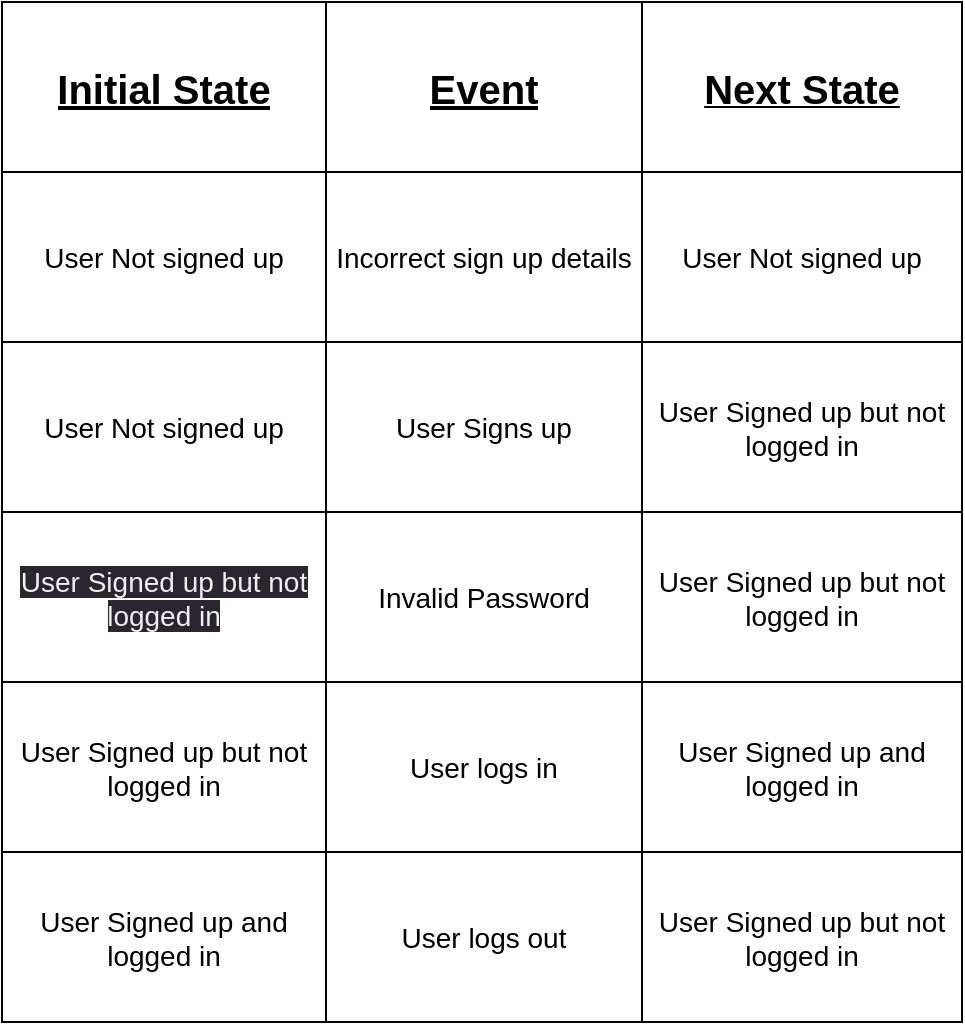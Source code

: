 <mxfile>
    <diagram id="N6SziC8wIZUD2vfsfhXM" name="Page-1">
        <mxGraphModel dx="649" dy="555" grid="1" gridSize="10" guides="1" tooltips="1" connect="1" arrows="1" fold="1" page="1" pageScale="1" pageWidth="827" pageHeight="1169" math="0" shadow="0">
            <root>
                <mxCell id="0"/>
                <mxCell id="1" parent="0"/>
                <mxCell id="36" value="" style="shape=table;startSize=0;container=1;collapsible=0;childLayout=tableLayout;" vertex="1" parent="1">
                    <mxGeometry x="120" y="120" width="480" height="510" as="geometry"/>
                </mxCell>
                <mxCell id="37" value="" style="shape=tableRow;horizontal=0;startSize=0;swimlaneHead=0;swimlaneBody=0;top=0;left=0;bottom=0;right=0;collapsible=0;dropTarget=0;fillColor=none;points=[[0,0.5],[1,0.5]];portConstraint=eastwest;" vertex="1" parent="36">
                    <mxGeometry width="480" height="85" as="geometry"/>
                </mxCell>
                <mxCell id="38" value="&lt;font size=&quot;1&quot;&gt;&lt;b&gt;&lt;u style=&quot;font-size: 20px;&quot;&gt;Initial State&lt;/u&gt;&lt;/b&gt;&lt;/font&gt;" style="shape=partialRectangle;html=1;whiteSpace=wrap;connectable=0;overflow=hidden;fillColor=none;top=0;left=0;bottom=0;right=0;pointerEvents=1;" vertex="1" parent="37">
                    <mxGeometry width="162" height="85" as="geometry">
                        <mxRectangle width="162" height="85" as="alternateBounds"/>
                    </mxGeometry>
                </mxCell>
                <mxCell id="39" value="&lt;font size=&quot;1&quot;&gt;&lt;b&gt;&lt;u style=&quot;font-size: 20px;&quot;&gt;Event&lt;/u&gt;&lt;/b&gt;&lt;/font&gt;" style="shape=partialRectangle;html=1;whiteSpace=wrap;connectable=0;overflow=hidden;fillColor=none;top=0;left=0;bottom=0;right=0;pointerEvents=1;" vertex="1" parent="37">
                    <mxGeometry x="162" width="158" height="85" as="geometry">
                        <mxRectangle width="158" height="85" as="alternateBounds"/>
                    </mxGeometry>
                </mxCell>
                <mxCell id="40" value="&lt;b&gt;&lt;u&gt;&lt;font style=&quot;font-size: 20px;&quot;&gt;Next State&lt;/font&gt;&lt;/u&gt;&lt;/b&gt;" style="shape=partialRectangle;html=1;whiteSpace=wrap;connectable=0;overflow=hidden;fillColor=none;top=0;left=0;bottom=0;right=0;pointerEvents=1;" vertex="1" parent="37">
                    <mxGeometry x="320" width="160" height="85" as="geometry">
                        <mxRectangle width="160" height="85" as="alternateBounds"/>
                    </mxGeometry>
                </mxCell>
                <mxCell id="41" value="" style="shape=tableRow;horizontal=0;startSize=0;swimlaneHead=0;swimlaneBody=0;top=0;left=0;bottom=0;right=0;collapsible=0;dropTarget=0;fillColor=none;points=[[0,0.5],[1,0.5]];portConstraint=eastwest;" vertex="1" parent="36">
                    <mxGeometry y="85" width="480" height="85" as="geometry"/>
                </mxCell>
                <mxCell id="42" value="&lt;font style=&quot;font-size: 14px;&quot;&gt;User Not signed up&lt;/font&gt;" style="shape=partialRectangle;html=1;whiteSpace=wrap;connectable=0;overflow=hidden;fillColor=none;top=0;left=0;bottom=0;right=0;pointerEvents=1;" vertex="1" parent="41">
                    <mxGeometry width="162" height="85" as="geometry">
                        <mxRectangle width="162" height="85" as="alternateBounds"/>
                    </mxGeometry>
                </mxCell>
                <mxCell id="43" value="&lt;font style=&quot;font-size: 14px;&quot;&gt;Incorrect sign up details&lt;/font&gt;" style="shape=partialRectangle;html=1;whiteSpace=wrap;connectable=0;overflow=hidden;fillColor=none;top=0;left=0;bottom=0;right=0;pointerEvents=1;" vertex="1" parent="41">
                    <mxGeometry x="162" width="158" height="85" as="geometry">
                        <mxRectangle width="158" height="85" as="alternateBounds"/>
                    </mxGeometry>
                </mxCell>
                <mxCell id="44" value="&lt;font style=&quot;font-size: 14px;&quot;&gt;User Not signed up&lt;/font&gt;" style="shape=partialRectangle;html=1;whiteSpace=wrap;connectable=0;overflow=hidden;fillColor=none;top=0;left=0;bottom=0;right=0;pointerEvents=1;" vertex="1" parent="41">
                    <mxGeometry x="320" width="160" height="85" as="geometry">
                        <mxRectangle width="160" height="85" as="alternateBounds"/>
                    </mxGeometry>
                </mxCell>
                <mxCell id="45" value="" style="shape=tableRow;horizontal=0;startSize=0;swimlaneHead=0;swimlaneBody=0;top=0;left=0;bottom=0;right=0;collapsible=0;dropTarget=0;fillColor=none;points=[[0,0.5],[1,0.5]];portConstraint=eastwest;" vertex="1" parent="36">
                    <mxGeometry y="170" width="480" height="85" as="geometry"/>
                </mxCell>
                <mxCell id="46" value="&lt;font style=&quot;font-size: 14px;&quot;&gt;User Not signed up&lt;/font&gt;" style="shape=partialRectangle;html=1;whiteSpace=wrap;connectable=0;overflow=hidden;fillColor=none;top=0;left=0;bottom=0;right=0;pointerEvents=1;" vertex="1" parent="45">
                    <mxGeometry width="162" height="85" as="geometry">
                        <mxRectangle width="162" height="85" as="alternateBounds"/>
                    </mxGeometry>
                </mxCell>
                <mxCell id="47" value="&lt;font style=&quot;font-size: 14px;&quot;&gt;User Signs up&lt;/font&gt;" style="shape=partialRectangle;html=1;whiteSpace=wrap;connectable=0;overflow=hidden;fillColor=none;top=0;left=0;bottom=0;right=0;pointerEvents=1;" vertex="1" parent="45">
                    <mxGeometry x="162" width="158" height="85" as="geometry">
                        <mxRectangle width="158" height="85" as="alternateBounds"/>
                    </mxGeometry>
                </mxCell>
                <mxCell id="48" value="&lt;font style=&quot;font-size: 14px;&quot;&gt;User Signed up but not logged in&lt;/font&gt;" style="shape=partialRectangle;html=1;whiteSpace=wrap;connectable=0;overflow=hidden;fillColor=none;top=0;left=0;bottom=0;right=0;pointerEvents=1;" vertex="1" parent="45">
                    <mxGeometry x="320" width="160" height="85" as="geometry">
                        <mxRectangle width="160" height="85" as="alternateBounds"/>
                    </mxGeometry>
                </mxCell>
                <mxCell id="49" value="" style="shape=tableRow;horizontal=0;startSize=0;swimlaneHead=0;swimlaneBody=0;top=0;left=0;bottom=0;right=0;collapsible=0;dropTarget=0;fillColor=none;points=[[0,0.5],[1,0.5]];portConstraint=eastwest;" vertex="1" parent="36">
                    <mxGeometry y="255" width="480" height="85" as="geometry"/>
                </mxCell>
                <mxCell id="50" value="&lt;meta charset=&quot;utf-8&quot;&gt;&lt;span style=&quot;color: rgb(240, 240, 240); font-family: Helvetica; font-size: 14px; font-style: normal; font-variant-ligatures: normal; font-variant-caps: normal; font-weight: 400; letter-spacing: normal; orphans: 2; text-align: center; text-indent: 0px; text-transform: none; widows: 2; word-spacing: 0px; -webkit-text-stroke-width: 0px; background-color: rgb(42, 37, 47); text-decoration-thickness: initial; text-decoration-style: initial; text-decoration-color: initial; float: none; display: inline !important;&quot;&gt;User Signed up but not logged in&lt;/span&gt;" style="shape=partialRectangle;html=1;whiteSpace=wrap;connectable=0;overflow=hidden;fillColor=none;top=0;left=0;bottom=0;right=0;pointerEvents=1;" vertex="1" parent="49">
                    <mxGeometry width="162" height="85" as="geometry">
                        <mxRectangle width="162" height="85" as="alternateBounds"/>
                    </mxGeometry>
                </mxCell>
                <mxCell id="51" value="&lt;font style=&quot;font-size: 14px;&quot;&gt;Invalid Password&lt;/font&gt;" style="shape=partialRectangle;html=1;whiteSpace=wrap;connectable=0;overflow=hidden;fillColor=none;top=0;left=0;bottom=0;right=0;pointerEvents=1;" vertex="1" parent="49">
                    <mxGeometry x="162" width="158" height="85" as="geometry">
                        <mxRectangle width="158" height="85" as="alternateBounds"/>
                    </mxGeometry>
                </mxCell>
                <mxCell id="52" value="&lt;font style=&quot;font-size: 14px;&quot;&gt;User Signed up but not logged in&lt;/font&gt;" style="shape=partialRectangle;html=1;whiteSpace=wrap;connectable=0;overflow=hidden;fillColor=none;top=0;left=0;bottom=0;right=0;pointerEvents=1;" vertex="1" parent="49">
                    <mxGeometry x="320" width="160" height="85" as="geometry">
                        <mxRectangle width="160" height="85" as="alternateBounds"/>
                    </mxGeometry>
                </mxCell>
                <mxCell id="53" value="" style="shape=tableRow;horizontal=0;startSize=0;swimlaneHead=0;swimlaneBody=0;top=0;left=0;bottom=0;right=0;collapsible=0;dropTarget=0;fillColor=none;points=[[0,0.5],[1,0.5]];portConstraint=eastwest;" vertex="1" parent="36">
                    <mxGeometry y="340" width="480" height="85" as="geometry"/>
                </mxCell>
                <mxCell id="54" value="&lt;span style=&quot;font-size: 14px;&quot;&gt;User Signed up but not logged in&lt;/span&gt;" style="shape=partialRectangle;html=1;whiteSpace=wrap;connectable=0;overflow=hidden;fillColor=none;top=0;left=0;bottom=0;right=0;pointerEvents=1;" vertex="1" parent="53">
                    <mxGeometry width="162" height="85" as="geometry">
                        <mxRectangle width="162" height="85" as="alternateBounds"/>
                    </mxGeometry>
                </mxCell>
                <mxCell id="55" value="&lt;font style=&quot;font-size: 14px;&quot;&gt;User logs in&lt;/font&gt;" style="shape=partialRectangle;html=1;whiteSpace=wrap;connectable=0;overflow=hidden;fillColor=none;top=0;left=0;bottom=0;right=0;pointerEvents=1;" vertex="1" parent="53">
                    <mxGeometry x="162" width="158" height="85" as="geometry">
                        <mxRectangle width="158" height="85" as="alternateBounds"/>
                    </mxGeometry>
                </mxCell>
                <mxCell id="56" value="&lt;span style=&quot;font-size: 14px;&quot;&gt;User Signed up and logged in&lt;/span&gt;" style="shape=partialRectangle;html=1;whiteSpace=wrap;connectable=0;overflow=hidden;fillColor=none;top=0;left=0;bottom=0;right=0;pointerEvents=1;" vertex="1" parent="53">
                    <mxGeometry x="320" width="160" height="85" as="geometry">
                        <mxRectangle width="160" height="85" as="alternateBounds"/>
                    </mxGeometry>
                </mxCell>
                <mxCell id="57" value="" style="shape=tableRow;horizontal=0;startSize=0;swimlaneHead=0;swimlaneBody=0;top=0;left=0;bottom=0;right=0;collapsible=0;dropTarget=0;fillColor=none;points=[[0,0.5],[1,0.5]];portConstraint=eastwest;" vertex="1" parent="36">
                    <mxGeometry y="425" width="480" height="85" as="geometry"/>
                </mxCell>
                <mxCell id="58" value="&lt;span style=&quot;font-size: 14px;&quot;&gt;User Signed up and logged in&lt;/span&gt;" style="shape=partialRectangle;html=1;whiteSpace=wrap;connectable=0;overflow=hidden;fillColor=none;top=0;left=0;bottom=0;right=0;pointerEvents=1;" vertex="1" parent="57">
                    <mxGeometry width="162" height="85" as="geometry">
                        <mxRectangle width="162" height="85" as="alternateBounds"/>
                    </mxGeometry>
                </mxCell>
                <mxCell id="59" value="&lt;font style=&quot;font-size: 14px;&quot;&gt;User logs out&lt;/font&gt;" style="shape=partialRectangle;html=1;whiteSpace=wrap;connectable=0;overflow=hidden;fillColor=none;top=0;left=0;bottom=0;right=0;pointerEvents=1;" vertex="1" parent="57">
                    <mxGeometry x="162" width="158" height="85" as="geometry">
                        <mxRectangle width="158" height="85" as="alternateBounds"/>
                    </mxGeometry>
                </mxCell>
                <mxCell id="60" value="&lt;span style=&quot;font-size: 14px;&quot;&gt;User Signed up but not logged in&lt;/span&gt;" style="shape=partialRectangle;html=1;whiteSpace=wrap;connectable=0;overflow=hidden;fillColor=none;top=0;left=0;bottom=0;right=0;pointerEvents=1;" vertex="1" parent="57">
                    <mxGeometry x="320" width="160" height="85" as="geometry">
                        <mxRectangle width="160" height="85" as="alternateBounds"/>
                    </mxGeometry>
                </mxCell>
            </root>
        </mxGraphModel>
    </diagram>
</mxfile>